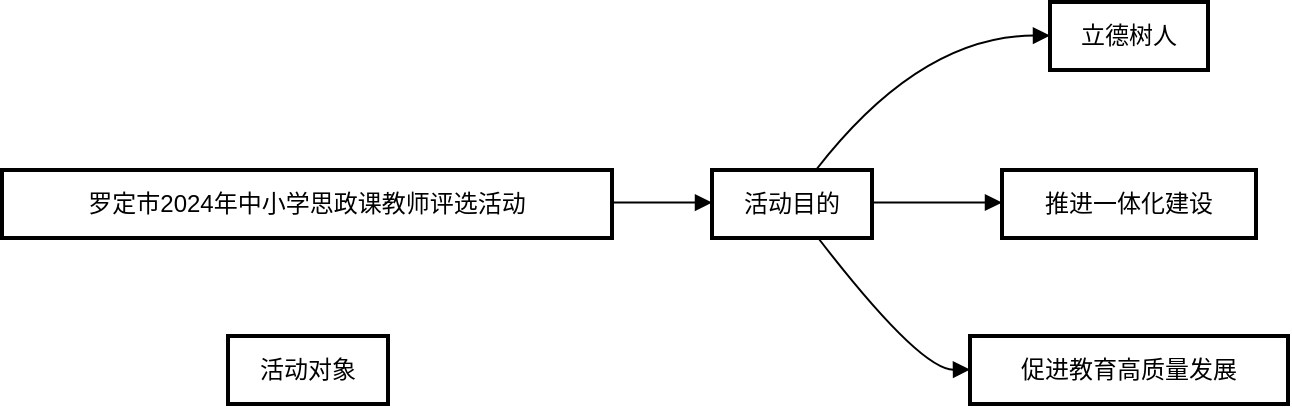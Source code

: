<mxfile version="24.5.2" type="github">
  <diagram name="第 1 页" id="het8EQohJs0Gh28Ya6Ld">
    <mxGraphModel>
      <root>
        <mxCell id="0" />
        <mxCell id="1" parent="0" />
        <mxCell id="2" value="罗定市2024年中小学思政课教师评选活动" style="whiteSpace=wrap;strokeWidth=2;" vertex="1" parent="1">
          <mxGeometry y="84" width="305" height="34" as="geometry" />
        </mxCell>
        <mxCell id="3" value="活动目的" style="whiteSpace=wrap;strokeWidth=2;" vertex="1" parent="1">
          <mxGeometry x="355" y="84" width="80" height="34" as="geometry" />
        </mxCell>
        <mxCell id="4" value="立德树人" style="whiteSpace=wrap;strokeWidth=2;" vertex="1" parent="1">
          <mxGeometry x="524" width="79" height="34" as="geometry" />
        </mxCell>
        <mxCell id="5" value="推进一体化建设" style="whiteSpace=wrap;strokeWidth=2;" vertex="1" parent="1">
          <mxGeometry x="500" y="84" width="127" height="34" as="geometry" />
        </mxCell>
        <mxCell id="6" value="促进教育高质量发展" style="whiteSpace=wrap;strokeWidth=2;" vertex="1" parent="1">
          <mxGeometry x="484" y="167" width="159" height="34" as="geometry" />
        </mxCell>
        <mxCell id="7" value="活动对象" style="whiteSpace=wrap;strokeWidth=2;" vertex="1" parent="1">
          <mxGeometry x="113" y="167" width="80" height="34" as="geometry" />
        </mxCell>
        <mxCell id="8" value="" style="curved=1;startArrow=none;endArrow=block;exitX=0.999;exitY=0.478;entryX=-0.005;entryY=0.478;" edge="1" parent="1" source="2" target="3">
          <mxGeometry relative="1" as="geometry">
            <Array as="points" />
          </mxGeometry>
        </mxCell>
        <mxCell id="9" value="" style="curved=1;startArrow=none;endArrow=block;exitX=0.654;exitY=-0.015;entryX=0.001;entryY=0.493;" edge="1" parent="1" source="3" target="4">
          <mxGeometry relative="1" as="geometry">
            <Array as="points">
              <mxPoint x="459" y="17" />
            </Array>
          </mxGeometry>
        </mxCell>
        <mxCell id="10" value="" style="curved=1;startArrow=none;endArrow=block;exitX=0.988;exitY=0.478;entryX=0.0;entryY=0.478;" edge="1" parent="1" source="3" target="5">
          <mxGeometry relative="1" as="geometry">
            <Array as="points" />
          </mxGeometry>
        </mxCell>
        <mxCell id="11" value="" style="curved=1;startArrow=none;endArrow=block;exitX=0.654;exitY=0.971;entryX=0.0;entryY=0.493;" edge="1" parent="1" source="3" target="6">
          <mxGeometry relative="1" as="geometry">
            <Array as="points">
              <mxPoint x="459" y="184" />
            </Array>
          </mxGeometry>
        </mxCell>
      </root>
    </mxGraphModel>
  </diagram>
</mxfile>
